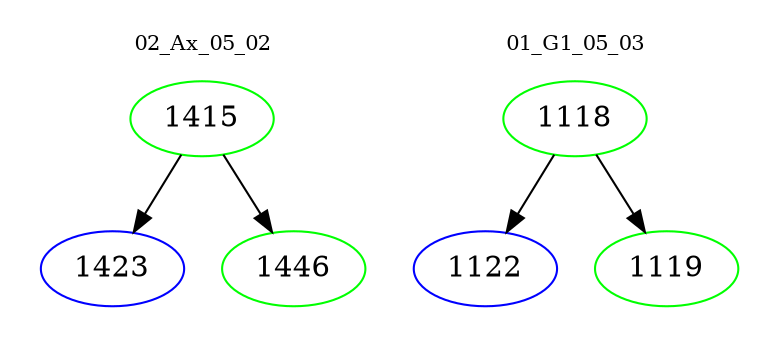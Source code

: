 digraph{
subgraph cluster_0 {
color = white
label = "02_Ax_05_02";
fontsize=10;
T0_1415 [label="1415", color="green"]
T0_1415 -> T0_1423 [color="black"]
T0_1423 [label="1423", color="blue"]
T0_1415 -> T0_1446 [color="black"]
T0_1446 [label="1446", color="green"]
}
subgraph cluster_1 {
color = white
label = "01_G1_05_03";
fontsize=10;
T1_1118 [label="1118", color="green"]
T1_1118 -> T1_1122 [color="black"]
T1_1122 [label="1122", color="blue"]
T1_1118 -> T1_1119 [color="black"]
T1_1119 [label="1119", color="green"]
}
}
